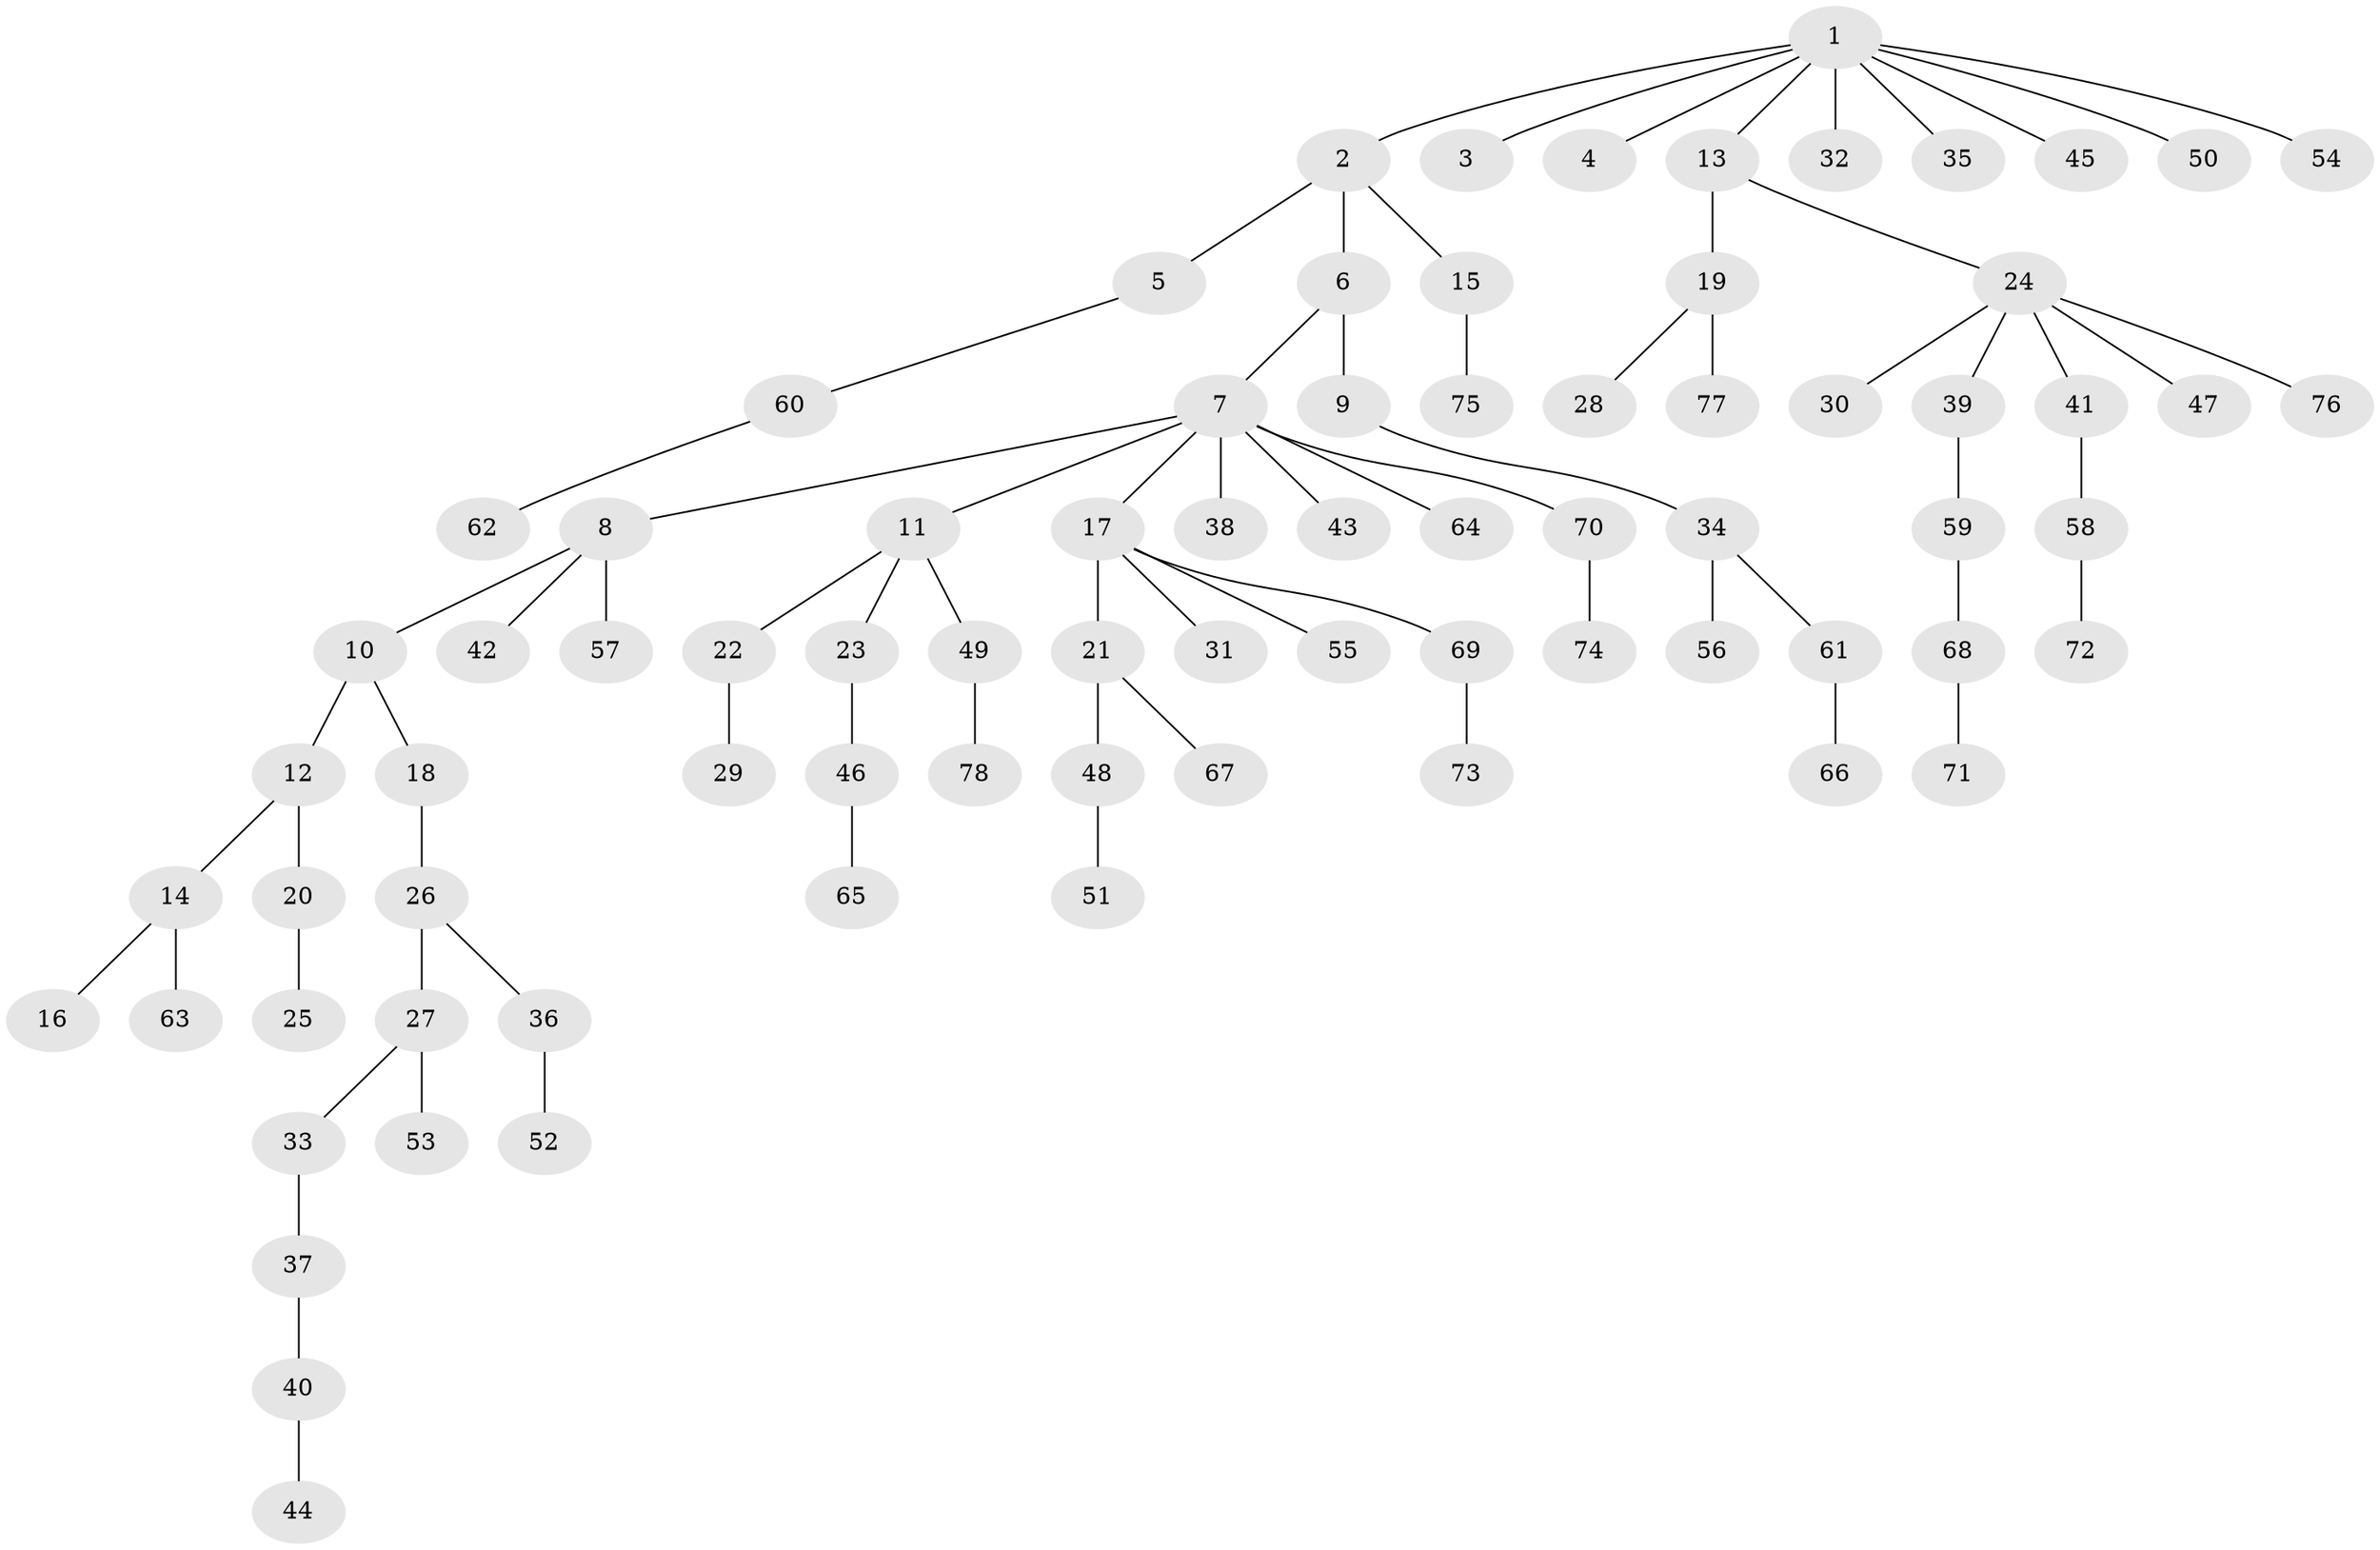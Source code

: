 // coarse degree distribution, {8: 0.0196078431372549, 4: 0.09803921568627451, 1: 0.5882352941176471, 2: 0.17647058823529413, 3: 0.0784313725490196, 7: 0.0196078431372549, 5: 0.0196078431372549}
// Generated by graph-tools (version 1.1) at 2025/42/03/06/25 10:42:03]
// undirected, 78 vertices, 77 edges
graph export_dot {
graph [start="1"]
  node [color=gray90,style=filled];
  1;
  2;
  3;
  4;
  5;
  6;
  7;
  8;
  9;
  10;
  11;
  12;
  13;
  14;
  15;
  16;
  17;
  18;
  19;
  20;
  21;
  22;
  23;
  24;
  25;
  26;
  27;
  28;
  29;
  30;
  31;
  32;
  33;
  34;
  35;
  36;
  37;
  38;
  39;
  40;
  41;
  42;
  43;
  44;
  45;
  46;
  47;
  48;
  49;
  50;
  51;
  52;
  53;
  54;
  55;
  56;
  57;
  58;
  59;
  60;
  61;
  62;
  63;
  64;
  65;
  66;
  67;
  68;
  69;
  70;
  71;
  72;
  73;
  74;
  75;
  76;
  77;
  78;
  1 -- 2;
  1 -- 3;
  1 -- 4;
  1 -- 13;
  1 -- 32;
  1 -- 35;
  1 -- 45;
  1 -- 50;
  1 -- 54;
  2 -- 5;
  2 -- 6;
  2 -- 15;
  5 -- 60;
  6 -- 7;
  6 -- 9;
  7 -- 8;
  7 -- 11;
  7 -- 17;
  7 -- 38;
  7 -- 43;
  7 -- 64;
  7 -- 70;
  8 -- 10;
  8 -- 42;
  8 -- 57;
  9 -- 34;
  10 -- 12;
  10 -- 18;
  11 -- 22;
  11 -- 23;
  11 -- 49;
  12 -- 14;
  12 -- 20;
  13 -- 19;
  13 -- 24;
  14 -- 16;
  14 -- 63;
  15 -- 75;
  17 -- 21;
  17 -- 31;
  17 -- 55;
  17 -- 69;
  18 -- 26;
  19 -- 28;
  19 -- 77;
  20 -- 25;
  21 -- 48;
  21 -- 67;
  22 -- 29;
  23 -- 46;
  24 -- 30;
  24 -- 39;
  24 -- 41;
  24 -- 47;
  24 -- 76;
  26 -- 27;
  26 -- 36;
  27 -- 33;
  27 -- 53;
  33 -- 37;
  34 -- 56;
  34 -- 61;
  36 -- 52;
  37 -- 40;
  39 -- 59;
  40 -- 44;
  41 -- 58;
  46 -- 65;
  48 -- 51;
  49 -- 78;
  58 -- 72;
  59 -- 68;
  60 -- 62;
  61 -- 66;
  68 -- 71;
  69 -- 73;
  70 -- 74;
}
